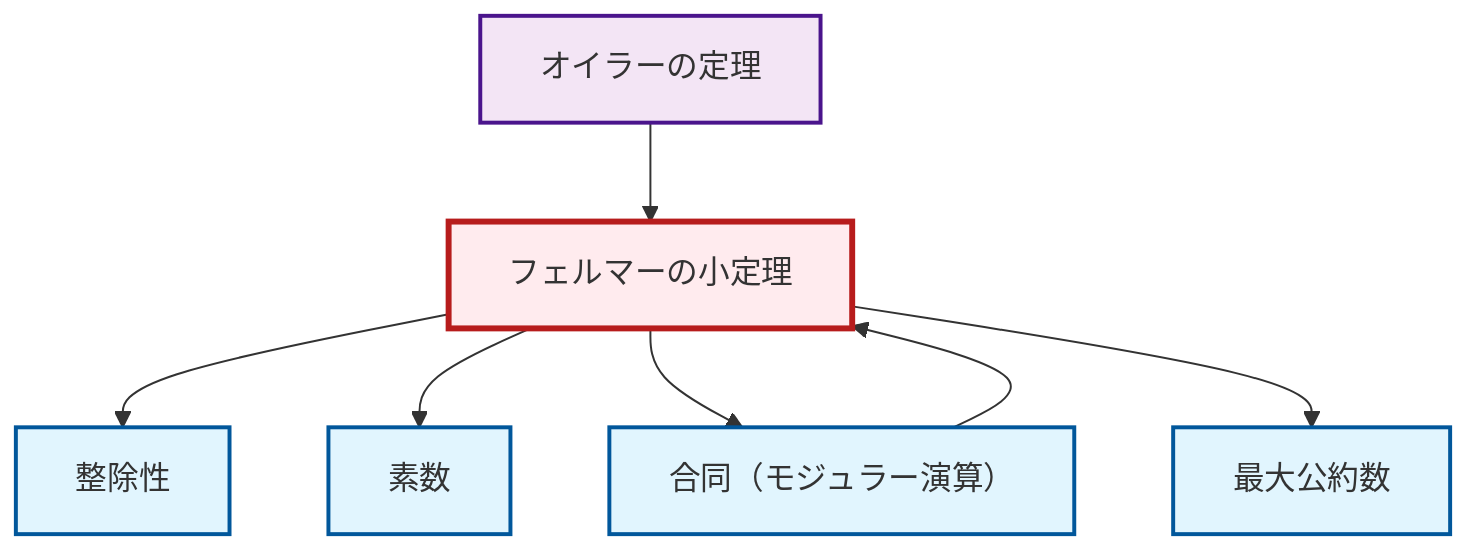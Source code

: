 graph TD
    classDef definition fill:#e1f5fe,stroke:#01579b,stroke-width:2px
    classDef theorem fill:#f3e5f5,stroke:#4a148c,stroke-width:2px
    classDef axiom fill:#fff3e0,stroke:#e65100,stroke-width:2px
    classDef example fill:#e8f5e9,stroke:#1b5e20,stroke-width:2px
    classDef current fill:#ffebee,stroke:#b71c1c,stroke-width:3px
    thm-fermat-little["フェルマーの小定理"]:::theorem
    def-congruence["合同（モジュラー演算）"]:::definition
    def-prime["素数"]:::definition
    thm-euler["オイラーの定理"]:::theorem
    def-divisibility["整除性"]:::definition
    def-gcd["最大公約数"]:::definition
    thm-fermat-little --> def-divisibility
    def-congruence --> thm-fermat-little
    thm-euler --> thm-fermat-little
    thm-fermat-little --> def-prime
    thm-fermat-little --> def-congruence
    thm-fermat-little --> def-gcd
    class thm-fermat-little current